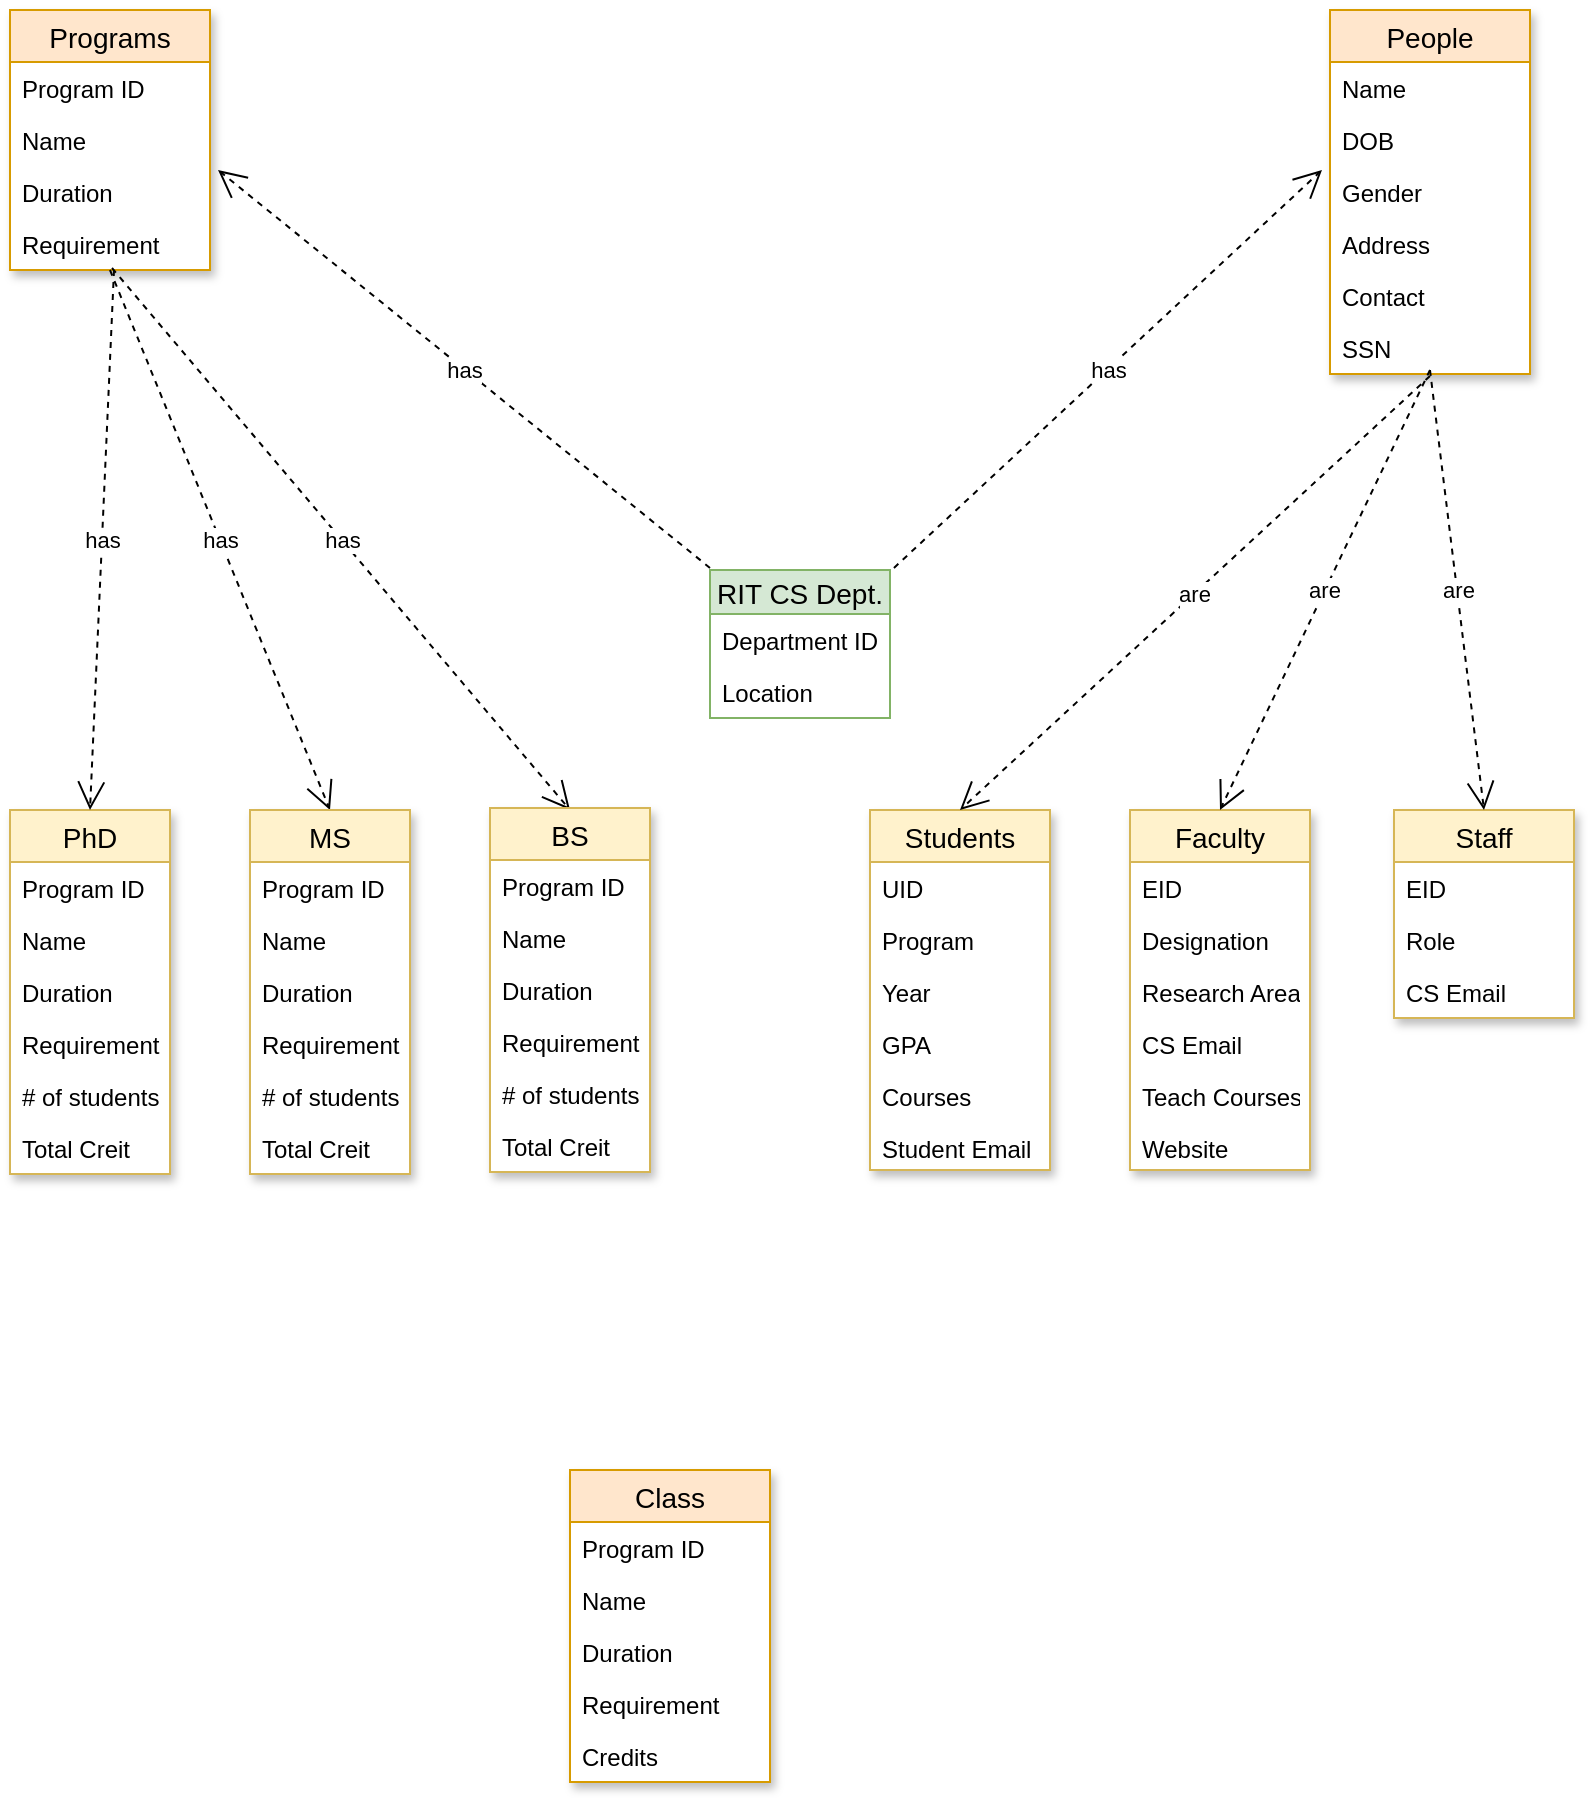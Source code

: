 <mxfile version="12.2.6" type="github" pages="1"><diagram id="B05wvhR6D8qorxawSXvE" name="Page-1"><mxGraphModel dx="1172" dy="586" grid="1" gridSize="10" guides="1" tooltips="1" connect="1" arrows="1" fold="1" page="1" pageScale="1" pageWidth="850" pageHeight="1100" math="0" shadow="0"><root><mxCell id="0"/><mxCell id="1" parent="0"/><mxCell id="oXDM-VE8MaSv8Bv9UZwJ-1" value="RIT CS Dept." style="swimlane;fontStyle=0;childLayout=stackLayout;horizontal=1;startSize=22;fillColor=#d5e8d4;horizontalStack=0;resizeParent=1;resizeParentMax=0;resizeLast=0;collapsible=1;marginBottom=0;swimlaneFillColor=#ffffff;align=center;fontSize=14;strokeColor=#82b366;" vertex="1" parent="1"><mxGeometry x="390" y="320" width="90" height="74" as="geometry"/></mxCell><mxCell id="oXDM-VE8MaSv8Bv9UZwJ-9" value="Department ID" style="text;strokeColor=none;fillColor=none;spacingLeft=4;spacingRight=4;overflow=hidden;rotatable=0;points=[[0,0.5],[1,0.5]];portConstraint=eastwest;fontSize=12;shadow=1;" vertex="1" parent="oXDM-VE8MaSv8Bv9UZwJ-1"><mxGeometry y="22" width="90" height="26" as="geometry"/></mxCell><mxCell id="oXDM-VE8MaSv8Bv9UZwJ-2" value="Location" style="text;strokeColor=none;fillColor=none;spacingLeft=4;spacingRight=4;overflow=hidden;rotatable=0;points=[[0,0.5],[1,0.5]];portConstraint=eastwest;fontSize=12;shadow=1;" vertex="1" parent="oXDM-VE8MaSv8Bv9UZwJ-1"><mxGeometry y="48" width="90" height="26" as="geometry"/></mxCell><mxCell id="oXDM-VE8MaSv8Bv9UZwJ-10" value="People" style="swimlane;fontStyle=0;childLayout=stackLayout;horizontal=1;startSize=26;fillColor=#ffe6cc;horizontalStack=0;resizeParent=1;resizeParentMax=0;resizeLast=0;collapsible=1;marginBottom=0;swimlaneFillColor=#ffffff;align=center;fontSize=14;shadow=1;strokeColor=#d79b00;" vertex="1" parent="1"><mxGeometry x="700" y="40" width="100" height="182" as="geometry"/></mxCell><mxCell id="oXDM-VE8MaSv8Bv9UZwJ-11" value="Name" style="text;strokeColor=none;fillColor=none;spacingLeft=4;spacingRight=4;overflow=hidden;rotatable=0;points=[[0,0.5],[1,0.5]];portConstraint=eastwest;fontSize=12;" vertex="1" parent="oXDM-VE8MaSv8Bv9UZwJ-10"><mxGeometry y="26" width="100" height="26" as="geometry"/></mxCell><mxCell id="oXDM-VE8MaSv8Bv9UZwJ-12" value="DOB" style="text;strokeColor=none;fillColor=none;spacingLeft=4;spacingRight=4;overflow=hidden;rotatable=0;points=[[0,0.5],[1,0.5]];portConstraint=eastwest;fontSize=12;" vertex="1" parent="oXDM-VE8MaSv8Bv9UZwJ-10"><mxGeometry y="52" width="100" height="26" as="geometry"/></mxCell><mxCell id="oXDM-VE8MaSv8Bv9UZwJ-14" value="Gender" style="text;strokeColor=none;fillColor=none;spacingLeft=4;spacingRight=4;overflow=hidden;rotatable=0;points=[[0,0.5],[1,0.5]];portConstraint=eastwest;fontSize=12;" vertex="1" parent="oXDM-VE8MaSv8Bv9UZwJ-10"><mxGeometry y="78" width="100" height="26" as="geometry"/></mxCell><mxCell id="oXDM-VE8MaSv8Bv9UZwJ-15" value="Address" style="text;strokeColor=none;fillColor=none;spacingLeft=4;spacingRight=4;overflow=hidden;rotatable=0;points=[[0,0.5],[1,0.5]];portConstraint=eastwest;fontSize=12;" vertex="1" parent="oXDM-VE8MaSv8Bv9UZwJ-10"><mxGeometry y="104" width="100" height="26" as="geometry"/></mxCell><mxCell id="oXDM-VE8MaSv8Bv9UZwJ-24" value="Contact" style="text;strokeColor=none;fillColor=none;spacingLeft=4;spacingRight=4;overflow=hidden;rotatable=0;points=[[0,0.5],[1,0.5]];portConstraint=eastwest;fontSize=12;" vertex="1" parent="oXDM-VE8MaSv8Bv9UZwJ-10"><mxGeometry y="130" width="100" height="26" as="geometry"/></mxCell><mxCell id="oXDM-VE8MaSv8Bv9UZwJ-13" value="SSN" style="text;strokeColor=none;fillColor=none;spacingLeft=4;spacingRight=4;overflow=hidden;rotatable=0;points=[[0,0.5],[1,0.5]];portConstraint=eastwest;fontSize=12;" vertex="1" parent="oXDM-VE8MaSv8Bv9UZwJ-10"><mxGeometry y="156" width="100" height="26" as="geometry"/></mxCell><mxCell id="oXDM-VE8MaSv8Bv9UZwJ-16" value="has" style="endArrow=open;endSize=12;dashed=1;html=1;entryX=-0.04;entryY=0.077;entryDx=0;entryDy=0;entryPerimeter=0;exitX=1.022;exitY=-0.014;exitDx=0;exitDy=0;exitPerimeter=0;" edge="1" parent="1" source="oXDM-VE8MaSv8Bv9UZwJ-1" target="oXDM-VE8MaSv8Bv9UZwJ-14"><mxGeometry width="160" relative="1" as="geometry"><mxPoint x="350" y="420" as="sourcePoint"/><mxPoint x="510" y="420" as="targetPoint"/><Array as="points"/></mxGeometry></mxCell><mxCell id="oXDM-VE8MaSv8Bv9UZwJ-17" value="Programs" style="swimlane;fontStyle=0;childLayout=stackLayout;horizontal=1;startSize=26;fillColor=#ffe6cc;horizontalStack=0;resizeParent=1;resizeParentMax=0;resizeLast=0;collapsible=1;marginBottom=0;swimlaneFillColor=#ffffff;align=center;fontSize=14;shadow=1;strokeColor=#d79b00;" vertex="1" parent="1"><mxGeometry x="40" y="40" width="100" height="130" as="geometry"/></mxCell><mxCell id="oXDM-VE8MaSv8Bv9UZwJ-18" value="Program ID" style="text;strokeColor=none;fillColor=none;spacingLeft=4;spacingRight=4;overflow=hidden;rotatable=0;points=[[0,0.5],[1,0.5]];portConstraint=eastwest;fontSize=12;" vertex="1" parent="oXDM-VE8MaSv8Bv9UZwJ-17"><mxGeometry y="26" width="100" height="26" as="geometry"/></mxCell><mxCell id="oXDM-VE8MaSv8Bv9UZwJ-19" value="Name" style="text;strokeColor=none;fillColor=none;spacingLeft=4;spacingRight=4;overflow=hidden;rotatable=0;points=[[0,0.5],[1,0.5]];portConstraint=eastwest;fontSize=12;" vertex="1" parent="oXDM-VE8MaSv8Bv9UZwJ-17"><mxGeometry y="52" width="100" height="26" as="geometry"/></mxCell><mxCell id="oXDM-VE8MaSv8Bv9UZwJ-20" value="Duration" style="text;strokeColor=none;fillColor=none;spacingLeft=4;spacingRight=4;overflow=hidden;rotatable=0;points=[[0,0.5],[1,0.5]];portConstraint=eastwest;fontSize=12;" vertex="1" parent="oXDM-VE8MaSv8Bv9UZwJ-17"><mxGeometry y="78" width="100" height="26" as="geometry"/></mxCell><mxCell id="oXDM-VE8MaSv8Bv9UZwJ-21" value="Requirement" style="text;strokeColor=none;fillColor=none;spacingLeft=4;spacingRight=4;overflow=hidden;rotatable=0;points=[[0,0.5],[1,0.5]];portConstraint=eastwest;fontSize=12;" vertex="1" parent="oXDM-VE8MaSv8Bv9UZwJ-17"><mxGeometry y="104" width="100" height="26" as="geometry"/></mxCell><mxCell id="oXDM-VE8MaSv8Bv9UZwJ-23" value="has" style="endArrow=open;endSize=12;dashed=1;html=1;entryX=1.04;entryY=0.077;entryDx=0;entryDy=0;entryPerimeter=0;exitX=0;exitY=-0.014;exitDx=0;exitDy=0;exitPerimeter=0;" edge="1" parent="1" source="oXDM-VE8MaSv8Bv9UZwJ-1" target="oXDM-VE8MaSv8Bv9UZwJ-20"><mxGeometry width="160" relative="1" as="geometry"><mxPoint x="400" y="320" as="sourcePoint"/><mxPoint x="501" y="121.002" as="targetPoint"/><Array as="points"/></mxGeometry></mxCell><mxCell id="oXDM-VE8MaSv8Bv9UZwJ-26" value="Class" style="swimlane;fontStyle=0;childLayout=stackLayout;horizontal=1;startSize=26;fillColor=#ffe6cc;horizontalStack=0;resizeParent=1;resizeParentMax=0;resizeLast=0;collapsible=1;marginBottom=0;swimlaneFillColor=#ffffff;align=center;fontSize=14;shadow=1;strokeColor=#d79b00;" vertex="1" parent="1"><mxGeometry x="320" y="770" width="100" height="156" as="geometry"/></mxCell><mxCell id="oXDM-VE8MaSv8Bv9UZwJ-27" value="Program ID" style="text;strokeColor=none;fillColor=none;spacingLeft=4;spacingRight=4;overflow=hidden;rotatable=0;points=[[0,0.5],[1,0.5]];portConstraint=eastwest;fontSize=12;" vertex="1" parent="oXDM-VE8MaSv8Bv9UZwJ-26"><mxGeometry y="26" width="100" height="26" as="geometry"/></mxCell><mxCell id="oXDM-VE8MaSv8Bv9UZwJ-28" value="Name" style="text;strokeColor=none;fillColor=none;spacingLeft=4;spacingRight=4;overflow=hidden;rotatable=0;points=[[0,0.5],[1,0.5]];portConstraint=eastwest;fontSize=12;" vertex="1" parent="oXDM-VE8MaSv8Bv9UZwJ-26"><mxGeometry y="52" width="100" height="26" as="geometry"/></mxCell><mxCell id="oXDM-VE8MaSv8Bv9UZwJ-29" value="Duration" style="text;strokeColor=none;fillColor=none;spacingLeft=4;spacingRight=4;overflow=hidden;rotatable=0;points=[[0,0.5],[1,0.5]];portConstraint=eastwest;fontSize=12;" vertex="1" parent="oXDM-VE8MaSv8Bv9UZwJ-26"><mxGeometry y="78" width="100" height="26" as="geometry"/></mxCell><mxCell id="oXDM-VE8MaSv8Bv9UZwJ-101" value="Requirement" style="text;strokeColor=none;fillColor=none;spacingLeft=4;spacingRight=4;overflow=hidden;rotatable=0;points=[[0,0.5],[1,0.5]];portConstraint=eastwest;fontSize=12;" vertex="1" parent="oXDM-VE8MaSv8Bv9UZwJ-26"><mxGeometry y="104" width="100" height="26" as="geometry"/></mxCell><mxCell id="oXDM-VE8MaSv8Bv9UZwJ-30" value="Credits" style="text;strokeColor=none;fillColor=none;spacingLeft=4;spacingRight=4;overflow=hidden;rotatable=0;points=[[0,0.5],[1,0.5]];portConstraint=eastwest;fontSize=12;" vertex="1" parent="oXDM-VE8MaSv8Bv9UZwJ-26"><mxGeometry y="130" width="100" height="26" as="geometry"/></mxCell><mxCell id="oXDM-VE8MaSv8Bv9UZwJ-31" value="PhD" style="swimlane;fontStyle=0;childLayout=stackLayout;horizontal=1;startSize=26;fillColor=#fff2cc;horizontalStack=0;resizeParent=1;resizeParentMax=0;resizeLast=0;collapsible=1;marginBottom=0;swimlaneFillColor=#ffffff;align=center;fontSize=14;shadow=1;strokeColor=#d6b656;" vertex="1" parent="1"><mxGeometry x="40" y="440" width="80" height="182" as="geometry"/></mxCell><mxCell id="oXDM-VE8MaSv8Bv9UZwJ-32" value="Program ID" style="text;strokeColor=none;fillColor=none;spacingLeft=4;spacingRight=4;overflow=hidden;rotatable=0;points=[[0,0.5],[1,0.5]];portConstraint=eastwest;fontSize=12;" vertex="1" parent="oXDM-VE8MaSv8Bv9UZwJ-31"><mxGeometry y="26" width="80" height="26" as="geometry"/></mxCell><mxCell id="oXDM-VE8MaSv8Bv9UZwJ-33" value="Name" style="text;strokeColor=none;fillColor=none;spacingLeft=4;spacingRight=4;overflow=hidden;rotatable=0;points=[[0,0.5],[1,0.5]];portConstraint=eastwest;fontSize=12;" vertex="1" parent="oXDM-VE8MaSv8Bv9UZwJ-31"><mxGeometry y="52" width="80" height="26" as="geometry"/></mxCell><mxCell id="oXDM-VE8MaSv8Bv9UZwJ-34" value="Duration" style="text;strokeColor=none;fillColor=none;spacingLeft=4;spacingRight=4;overflow=hidden;rotatable=0;points=[[0,0.5],[1,0.5]];portConstraint=eastwest;fontSize=12;" vertex="1" parent="oXDM-VE8MaSv8Bv9UZwJ-31"><mxGeometry y="78" width="80" height="26" as="geometry"/></mxCell><mxCell id="oXDM-VE8MaSv8Bv9UZwJ-77" value="Requirement" style="text;strokeColor=none;fillColor=none;spacingLeft=4;spacingRight=4;overflow=hidden;rotatable=0;points=[[0,0.5],[1,0.5]];portConstraint=eastwest;fontSize=12;" vertex="1" parent="oXDM-VE8MaSv8Bv9UZwJ-31"><mxGeometry y="104" width="80" height="26" as="geometry"/></mxCell><mxCell id="oXDM-VE8MaSv8Bv9UZwJ-102" value="# of students" style="text;strokeColor=none;fillColor=none;spacingLeft=4;spacingRight=4;overflow=hidden;rotatable=0;points=[[0,0.5],[1,0.5]];portConstraint=eastwest;fontSize=12;" vertex="1" parent="oXDM-VE8MaSv8Bv9UZwJ-31"><mxGeometry y="130" width="80" height="26" as="geometry"/></mxCell><mxCell id="oXDM-VE8MaSv8Bv9UZwJ-35" value="Total Creit" style="text;strokeColor=none;fillColor=none;spacingLeft=4;spacingRight=4;overflow=hidden;rotatable=0;points=[[0,0.5],[1,0.5]];portConstraint=eastwest;fontSize=12;" vertex="1" parent="oXDM-VE8MaSv8Bv9UZwJ-31"><mxGeometry y="156" width="80" height="26" as="geometry"/></mxCell><mxCell id="oXDM-VE8MaSv8Bv9UZwJ-48" value="has" style="endArrow=open;endSize=12;dashed=1;html=1;entryX=0.5;entryY=0;entryDx=0;entryDy=0;exitX=0.52;exitY=1;exitDx=0;exitDy=0;exitPerimeter=0;" edge="1" parent="1" source="oXDM-VE8MaSv8Bv9UZwJ-21" target="oXDM-VE8MaSv8Bv9UZwJ-31"><mxGeometry width="160" relative="1" as="geometry"><mxPoint x="316" y="630.464" as="sourcePoint"/><mxPoint x="70" y="431.502" as="targetPoint"/><Array as="points"/></mxGeometry></mxCell><mxCell id="oXDM-VE8MaSv8Bv9UZwJ-49" value="has" style="endArrow=open;endSize=12;dashed=1;html=1;entryX=0.5;entryY=0;entryDx=0;entryDy=0;" edge="1" parent="1"><mxGeometry width="160" relative="1" as="geometry"><mxPoint x="90" y="170" as="sourcePoint"/><mxPoint x="200" y="440" as="targetPoint"/><Array as="points"/></mxGeometry></mxCell><mxCell id="oXDM-VE8MaSv8Bv9UZwJ-50" value="has" style="endArrow=open;endSize=12;dashed=1;html=1;exitX=0.51;exitY=0.962;exitDx=0;exitDy=0;exitPerimeter=0;entryX=0.5;entryY=0;entryDx=0;entryDy=0;" edge="1" parent="1" source="oXDM-VE8MaSv8Bv9UZwJ-21"><mxGeometry width="160" relative="1" as="geometry"><mxPoint x="109.5" y="170.012" as="sourcePoint"/><mxPoint x="320" y="440" as="targetPoint"/><Array as="points"/></mxGeometry></mxCell><mxCell id="oXDM-VE8MaSv8Bv9UZwJ-51" value="Students" style="swimlane;fontStyle=0;childLayout=stackLayout;horizontal=1;startSize=26;fillColor=#fff2cc;horizontalStack=0;resizeParent=1;resizeParentMax=0;resizeLast=0;collapsible=1;marginBottom=0;swimlaneFillColor=#ffffff;align=center;fontSize=14;shadow=1;strokeColor=#d6b656;" vertex="1" parent="1"><mxGeometry x="470" y="440" width="90" height="180" as="geometry"/></mxCell><mxCell id="oXDM-VE8MaSv8Bv9UZwJ-52" value="UID" style="text;strokeColor=none;fillColor=none;spacingLeft=4;spacingRight=4;overflow=hidden;rotatable=0;points=[[0,0.5],[1,0.5]];portConstraint=eastwest;fontSize=12;" vertex="1" parent="oXDM-VE8MaSv8Bv9UZwJ-51"><mxGeometry y="26" width="90" height="26" as="geometry"/></mxCell><mxCell id="oXDM-VE8MaSv8Bv9UZwJ-53" value="Program" style="text;strokeColor=none;fillColor=none;spacingLeft=4;spacingRight=4;overflow=hidden;rotatable=0;points=[[0,0.5],[1,0.5]];portConstraint=eastwest;fontSize=12;" vertex="1" parent="oXDM-VE8MaSv8Bv9UZwJ-51"><mxGeometry y="52" width="90" height="26" as="geometry"/></mxCell><mxCell id="oXDM-VE8MaSv8Bv9UZwJ-54" value="Year" style="text;strokeColor=none;fillColor=none;spacingLeft=4;spacingRight=4;overflow=hidden;rotatable=0;points=[[0,0.5],[1,0.5]];portConstraint=eastwest;fontSize=12;" vertex="1" parent="oXDM-VE8MaSv8Bv9UZwJ-51"><mxGeometry y="78" width="90" height="26" as="geometry"/></mxCell><mxCell id="oXDM-VE8MaSv8Bv9UZwJ-56" value="GPA" style="text;strokeColor=none;fillColor=none;spacingLeft=4;spacingRight=4;overflow=hidden;rotatable=0;points=[[0,0.5],[1,0.5]];portConstraint=eastwest;fontSize=12;" vertex="1" parent="oXDM-VE8MaSv8Bv9UZwJ-51"><mxGeometry y="104" width="90" height="26" as="geometry"/></mxCell><mxCell id="oXDM-VE8MaSv8Bv9UZwJ-57" value="Courses" style="text;strokeColor=none;fillColor=none;spacingLeft=4;spacingRight=4;overflow=hidden;rotatable=0;points=[[0,0.5],[1,0.5]];portConstraint=eastwest;fontSize=12;" vertex="1" parent="oXDM-VE8MaSv8Bv9UZwJ-51"><mxGeometry y="130" width="90" height="26" as="geometry"/></mxCell><mxCell id="oXDM-VE8MaSv8Bv9UZwJ-55" value="Student Email" style="text;strokeColor=none;fillColor=none;spacingLeft=4;spacingRight=4;overflow=hidden;rotatable=0;points=[[0,0.5],[1,0.5]];portConstraint=eastwest;fontSize=12;" vertex="1" parent="oXDM-VE8MaSv8Bv9UZwJ-51"><mxGeometry y="156" width="90" height="24" as="geometry"/></mxCell><mxCell id="oXDM-VE8MaSv8Bv9UZwJ-58" value="Faculty" style="swimlane;fontStyle=0;childLayout=stackLayout;horizontal=1;startSize=26;fillColor=#fff2cc;horizontalStack=0;resizeParent=1;resizeParentMax=0;resizeLast=0;collapsible=1;marginBottom=0;swimlaneFillColor=#ffffff;align=center;fontSize=14;shadow=1;strokeColor=#d6b656;" vertex="1" parent="1"><mxGeometry x="600" y="440" width="90" height="180" as="geometry"/></mxCell><mxCell id="oXDM-VE8MaSv8Bv9UZwJ-59" value="EID" style="text;strokeColor=none;fillColor=none;spacingLeft=4;spacingRight=4;overflow=hidden;rotatable=0;points=[[0,0.5],[1,0.5]];portConstraint=eastwest;fontSize=12;" vertex="1" parent="oXDM-VE8MaSv8Bv9UZwJ-58"><mxGeometry y="26" width="90" height="26" as="geometry"/></mxCell><mxCell id="oXDM-VE8MaSv8Bv9UZwJ-60" value="Designation" style="text;strokeColor=none;fillColor=none;spacingLeft=4;spacingRight=4;overflow=hidden;rotatable=0;points=[[0,0.5],[1,0.5]];portConstraint=eastwest;fontSize=12;" vertex="1" parent="oXDM-VE8MaSv8Bv9UZwJ-58"><mxGeometry y="52" width="90" height="26" as="geometry"/></mxCell><mxCell id="oXDM-VE8MaSv8Bv9UZwJ-61" value="Research Area" style="text;strokeColor=none;fillColor=none;spacingLeft=4;spacingRight=4;overflow=hidden;rotatable=0;points=[[0,0.5],[1,0.5]];portConstraint=eastwest;fontSize=12;" vertex="1" parent="oXDM-VE8MaSv8Bv9UZwJ-58"><mxGeometry y="78" width="90" height="26" as="geometry"/></mxCell><mxCell id="oXDM-VE8MaSv8Bv9UZwJ-62" value="CS Email" style="text;strokeColor=none;fillColor=none;spacingLeft=4;spacingRight=4;overflow=hidden;rotatable=0;points=[[0,0.5],[1,0.5]];portConstraint=eastwest;fontSize=12;" vertex="1" parent="oXDM-VE8MaSv8Bv9UZwJ-58"><mxGeometry y="104" width="90" height="26" as="geometry"/></mxCell><mxCell id="oXDM-VE8MaSv8Bv9UZwJ-63" value="Teach Courses" style="text;strokeColor=none;fillColor=none;spacingLeft=4;spacingRight=4;overflow=hidden;rotatable=0;points=[[0,0.5],[1,0.5]];portConstraint=eastwest;fontSize=12;" vertex="1" parent="oXDM-VE8MaSv8Bv9UZwJ-58"><mxGeometry y="130" width="90" height="26" as="geometry"/></mxCell><mxCell id="oXDM-VE8MaSv8Bv9UZwJ-64" value="Website" style="text;strokeColor=none;fillColor=none;spacingLeft=4;spacingRight=4;overflow=hidden;rotatable=0;points=[[0,0.5],[1,0.5]];portConstraint=eastwest;fontSize=12;" vertex="1" parent="oXDM-VE8MaSv8Bv9UZwJ-58"><mxGeometry y="156" width="90" height="24" as="geometry"/></mxCell><mxCell id="oXDM-VE8MaSv8Bv9UZwJ-65" value="Staff" style="swimlane;fontStyle=0;childLayout=stackLayout;horizontal=1;startSize=26;fillColor=#fff2cc;horizontalStack=0;resizeParent=1;resizeParentMax=0;resizeLast=0;collapsible=1;marginBottom=0;swimlaneFillColor=#ffffff;align=center;fontSize=14;shadow=1;strokeColor=#d6b656;" vertex="1" parent="1"><mxGeometry x="732" y="440" width="90" height="104" as="geometry"/></mxCell><mxCell id="oXDM-VE8MaSv8Bv9UZwJ-66" value="EID" style="text;strokeColor=none;fillColor=none;spacingLeft=4;spacingRight=4;overflow=hidden;rotatable=0;points=[[0,0.5],[1,0.5]];portConstraint=eastwest;fontSize=12;" vertex="1" parent="oXDM-VE8MaSv8Bv9UZwJ-65"><mxGeometry y="26" width="90" height="26" as="geometry"/></mxCell><mxCell id="oXDM-VE8MaSv8Bv9UZwJ-67" value="Role" style="text;strokeColor=none;fillColor=none;spacingLeft=4;spacingRight=4;overflow=hidden;rotatable=0;points=[[0,0.5],[1,0.5]];portConstraint=eastwest;fontSize=12;" vertex="1" parent="oXDM-VE8MaSv8Bv9UZwJ-65"><mxGeometry y="52" width="90" height="26" as="geometry"/></mxCell><mxCell id="oXDM-VE8MaSv8Bv9UZwJ-69" value="CS Email" style="text;strokeColor=none;fillColor=none;spacingLeft=4;spacingRight=4;overflow=hidden;rotatable=0;points=[[0,0.5],[1,0.5]];portConstraint=eastwest;fontSize=12;" vertex="1" parent="oXDM-VE8MaSv8Bv9UZwJ-65"><mxGeometry y="78" width="90" height="26" as="geometry"/></mxCell><mxCell id="oXDM-VE8MaSv8Bv9UZwJ-73" value="are" style="endArrow=open;endSize=12;dashed=1;html=1;entryX=0.5;entryY=0;entryDx=0;entryDy=0;exitX=0.5;exitY=1.038;exitDx=0;exitDy=0;exitPerimeter=0;" edge="1" parent="1" source="oXDM-VE8MaSv8Bv9UZwJ-13" target="oXDM-VE8MaSv8Bv9UZwJ-51"><mxGeometry width="160" relative="1" as="geometry"><mxPoint x="491.98" y="328.964" as="sourcePoint"/><mxPoint x="706" y="130.002" as="targetPoint"/><Array as="points"/></mxGeometry></mxCell><mxCell id="oXDM-VE8MaSv8Bv9UZwJ-74" value="are" style="endArrow=open;endSize=12;dashed=1;html=1;entryX=0.5;entryY=0;entryDx=0;entryDy=0;" edge="1" parent="1" target="oXDM-VE8MaSv8Bv9UZwJ-58"><mxGeometry width="160" relative="1" as="geometry"><mxPoint x="750" y="220" as="sourcePoint"/><mxPoint x="525" y="450" as="targetPoint"/><Array as="points"/></mxGeometry></mxCell><mxCell id="oXDM-VE8MaSv8Bv9UZwJ-75" value="are" style="endArrow=open;endSize=12;dashed=1;html=1;entryX=0.5;entryY=0;entryDx=0;entryDy=0;" edge="1" parent="1" target="oXDM-VE8MaSv8Bv9UZwJ-65"><mxGeometry width="160" relative="1" as="geometry"><mxPoint x="750" y="220" as="sourcePoint"/><mxPoint x="655" y="450" as="targetPoint"/><Array as="points"/></mxGeometry></mxCell><mxCell id="oXDM-VE8MaSv8Bv9UZwJ-106" value="MS" style="swimlane;fontStyle=0;childLayout=stackLayout;horizontal=1;startSize=26;fillColor=#fff2cc;horizontalStack=0;resizeParent=1;resizeParentMax=0;resizeLast=0;collapsible=1;marginBottom=0;swimlaneFillColor=#ffffff;align=center;fontSize=14;shadow=1;strokeColor=#d6b656;" vertex="1" parent="1"><mxGeometry x="160" y="440" width="80" height="182" as="geometry"/></mxCell><mxCell id="oXDM-VE8MaSv8Bv9UZwJ-107" value="Program ID" style="text;strokeColor=none;fillColor=none;spacingLeft=4;spacingRight=4;overflow=hidden;rotatable=0;points=[[0,0.5],[1,0.5]];portConstraint=eastwest;fontSize=12;" vertex="1" parent="oXDM-VE8MaSv8Bv9UZwJ-106"><mxGeometry y="26" width="80" height="26" as="geometry"/></mxCell><mxCell id="oXDM-VE8MaSv8Bv9UZwJ-108" value="Name" style="text;strokeColor=none;fillColor=none;spacingLeft=4;spacingRight=4;overflow=hidden;rotatable=0;points=[[0,0.5],[1,0.5]];portConstraint=eastwest;fontSize=12;" vertex="1" parent="oXDM-VE8MaSv8Bv9UZwJ-106"><mxGeometry y="52" width="80" height="26" as="geometry"/></mxCell><mxCell id="oXDM-VE8MaSv8Bv9UZwJ-109" value="Duration" style="text;strokeColor=none;fillColor=none;spacingLeft=4;spacingRight=4;overflow=hidden;rotatable=0;points=[[0,0.5],[1,0.5]];portConstraint=eastwest;fontSize=12;" vertex="1" parent="oXDM-VE8MaSv8Bv9UZwJ-106"><mxGeometry y="78" width="80" height="26" as="geometry"/></mxCell><mxCell id="oXDM-VE8MaSv8Bv9UZwJ-110" value="Requirement" style="text;strokeColor=none;fillColor=none;spacingLeft=4;spacingRight=4;overflow=hidden;rotatable=0;points=[[0,0.5],[1,0.5]];portConstraint=eastwest;fontSize=12;" vertex="1" parent="oXDM-VE8MaSv8Bv9UZwJ-106"><mxGeometry y="104" width="80" height="26" as="geometry"/></mxCell><mxCell id="oXDM-VE8MaSv8Bv9UZwJ-111" value="# of students" style="text;strokeColor=none;fillColor=none;spacingLeft=4;spacingRight=4;overflow=hidden;rotatable=0;points=[[0,0.5],[1,0.5]];portConstraint=eastwest;fontSize=12;" vertex="1" parent="oXDM-VE8MaSv8Bv9UZwJ-106"><mxGeometry y="130" width="80" height="26" as="geometry"/></mxCell><mxCell id="oXDM-VE8MaSv8Bv9UZwJ-112" value="Total Creit" style="text;strokeColor=none;fillColor=none;spacingLeft=4;spacingRight=4;overflow=hidden;rotatable=0;points=[[0,0.5],[1,0.5]];portConstraint=eastwest;fontSize=12;" vertex="1" parent="oXDM-VE8MaSv8Bv9UZwJ-106"><mxGeometry y="156" width="80" height="26" as="geometry"/></mxCell><mxCell id="oXDM-VE8MaSv8Bv9UZwJ-113" value="BS" style="swimlane;fontStyle=0;childLayout=stackLayout;horizontal=1;startSize=26;fillColor=#fff2cc;horizontalStack=0;resizeParent=1;resizeParentMax=0;resizeLast=0;collapsible=1;marginBottom=0;swimlaneFillColor=#ffffff;align=center;fontSize=14;shadow=1;strokeColor=#d6b656;" vertex="1" parent="1"><mxGeometry x="280" y="439" width="80" height="182" as="geometry"/></mxCell><mxCell id="oXDM-VE8MaSv8Bv9UZwJ-114" value="Program ID" style="text;strokeColor=none;fillColor=none;spacingLeft=4;spacingRight=4;overflow=hidden;rotatable=0;points=[[0,0.5],[1,0.5]];portConstraint=eastwest;fontSize=12;" vertex="1" parent="oXDM-VE8MaSv8Bv9UZwJ-113"><mxGeometry y="26" width="80" height="26" as="geometry"/></mxCell><mxCell id="oXDM-VE8MaSv8Bv9UZwJ-115" value="Name" style="text;strokeColor=none;fillColor=none;spacingLeft=4;spacingRight=4;overflow=hidden;rotatable=0;points=[[0,0.5],[1,0.5]];portConstraint=eastwest;fontSize=12;" vertex="1" parent="oXDM-VE8MaSv8Bv9UZwJ-113"><mxGeometry y="52" width="80" height="26" as="geometry"/></mxCell><mxCell id="oXDM-VE8MaSv8Bv9UZwJ-116" value="Duration" style="text;strokeColor=none;fillColor=none;spacingLeft=4;spacingRight=4;overflow=hidden;rotatable=0;points=[[0,0.5],[1,0.5]];portConstraint=eastwest;fontSize=12;" vertex="1" parent="oXDM-VE8MaSv8Bv9UZwJ-113"><mxGeometry y="78" width="80" height="26" as="geometry"/></mxCell><mxCell id="oXDM-VE8MaSv8Bv9UZwJ-117" value="Requirement" style="text;strokeColor=none;fillColor=none;spacingLeft=4;spacingRight=4;overflow=hidden;rotatable=0;points=[[0,0.5],[1,0.5]];portConstraint=eastwest;fontSize=12;" vertex="1" parent="oXDM-VE8MaSv8Bv9UZwJ-113"><mxGeometry y="104" width="80" height="26" as="geometry"/></mxCell><mxCell id="oXDM-VE8MaSv8Bv9UZwJ-118" value="# of students" style="text;strokeColor=none;fillColor=none;spacingLeft=4;spacingRight=4;overflow=hidden;rotatable=0;points=[[0,0.5],[1,0.5]];portConstraint=eastwest;fontSize=12;" vertex="1" parent="oXDM-VE8MaSv8Bv9UZwJ-113"><mxGeometry y="130" width="80" height="26" as="geometry"/></mxCell><mxCell id="oXDM-VE8MaSv8Bv9UZwJ-119" value="Total Creit" style="text;strokeColor=none;fillColor=none;spacingLeft=4;spacingRight=4;overflow=hidden;rotatable=0;points=[[0,0.5],[1,0.5]];portConstraint=eastwest;fontSize=12;" vertex="1" parent="oXDM-VE8MaSv8Bv9UZwJ-113"><mxGeometry y="156" width="80" height="26" as="geometry"/></mxCell></root></mxGraphModel></diagram></mxfile>